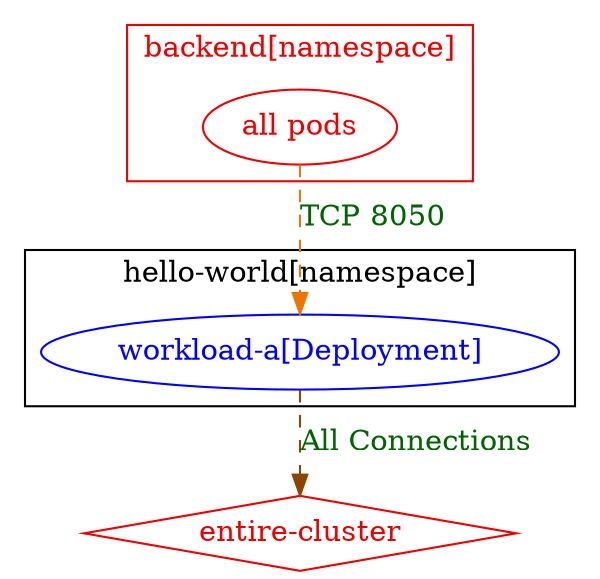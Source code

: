 digraph {
	subgraph "cluster_hello_world[namespace]" {
		color="black"
		fontcolor="black"
		"hello-world/workload-a[Deployment]" [label="workload-a[Deployment]" color="blue" fontcolor="blue"]
		label="hello-world[namespace]"
	}
	subgraph "cluster_backend[namespace]" {
		color="red2"
		fontcolor="red2"
		"all pods_in_backend" [label="all pods" color="red2" fontcolor="red2"]
		label="backend[namespace]"
	}
	"entire-cluster" [label="entire-cluster" color="red2" fontcolor="red2" shape=diamond]
	"all pods_in_backend" -> "hello-world/workload-a[Deployment]" [label="TCP 8050" color="darkorange2" fontcolor="darkgreen" weight=1 style=dashed]
	"hello-world/workload-a[Deployment]" -> "entire-cluster" [label="All Connections" color="darkorange4" fontcolor="darkgreen" weight=0.5 style=dashed]
}